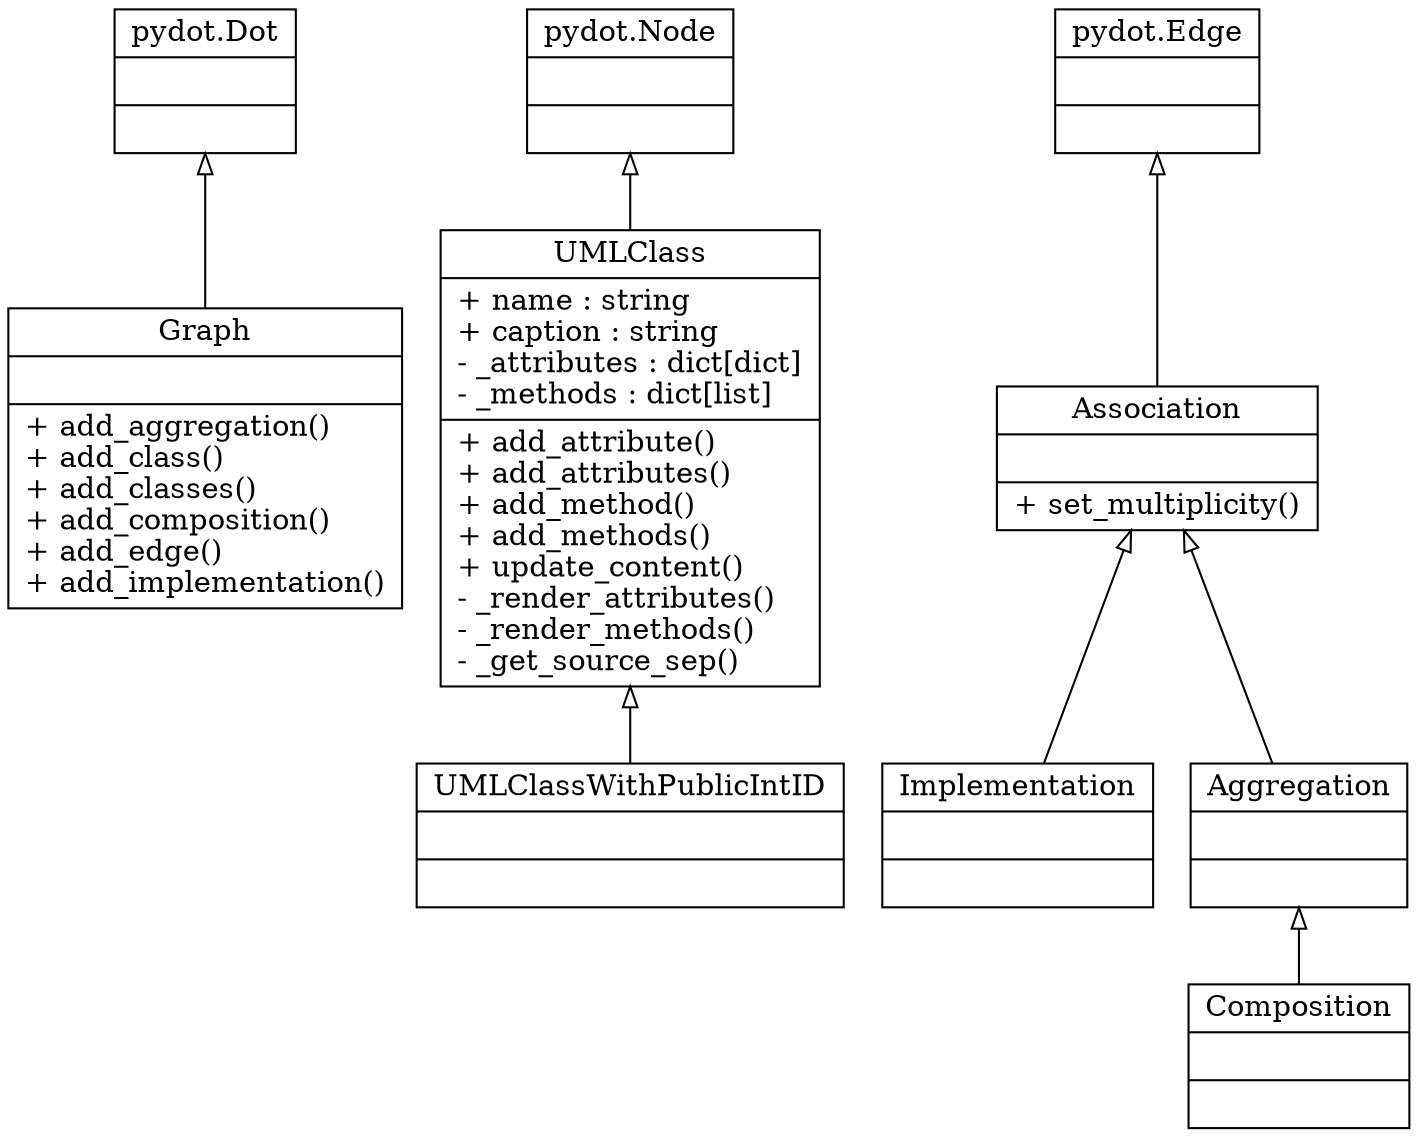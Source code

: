 digraph pyUML {
"pydot.Dot" [label="{pydot.Dot||}", shape=record];
GraphClass [label="{Graph||+ add_aggregation()\l+ add_class()\l+ add_classes()\l+ add_composition()\l+ add_edge()\l+ add_implementation()\l}", shape=record];
"pydot.Dot" -> GraphClass  [arrowtail=onormal, dir=back];
"pydot.Node" [label="{pydot.Node||}", shape=record];
UMLClass [label="{UMLClass|+ name : string\l+ caption : string\l- _attributes : dict[dict]\l- _methods : dict[list]\l|+ add_attribute()\l+ add_attributes()\l+ add_method()\l+ add_methods()\l+ update_content()\l- _render_attributes()\l- _render_methods()\l- _get_source_sep()\l}", shape=record];
"pydot.Node" -> UMLClass  [arrowtail=onormal, dir=back];
UMLClassWithPublicIntID [label="{UMLClassWithPublicIntID||}", shape=record];
UMLClass -> UMLClassWithPublicIntID  [arrowtail=onormal, dir=back];
"pydot.Edge" [label="{pydot.Edge||}", shape=record];
Association [label="{Association||+ set_multiplicity()\l}", shape=record];
Implementation [label="{Implementation||}", shape=record];
Aggregation [label="{Aggregation||}", shape=record];
Composition [label="{Composition||}", shape=record];
"pydot.Edge" -> Association  [arrowtail=onormal, dir=back];
Association -> Implementation  [arrowtail=onormal, dir=back];
Association -> Aggregation  [arrowtail=onormal, dir=back];
Aggregation -> Composition  [arrowtail=onormal, dir=back];
}
